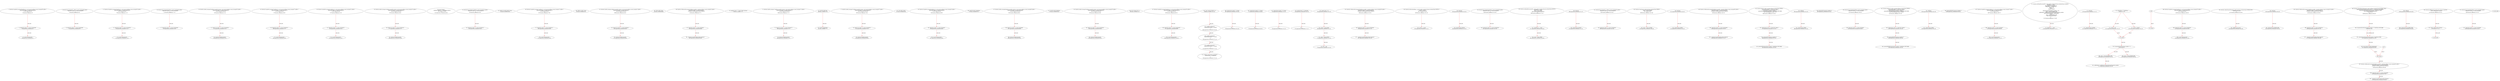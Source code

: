 digraph  {
13 [label="2_ function transferTo_txorigin39(address to, uint amount,address owner_txorigin39) public {\n  require(tx.origin == owner_txorigin39);\n  to.call.value(amount);\n}\n13-function_definition-3-6", method="transferTo_txorigin39(address to,uint amount,address owner_txorigin39)", type_label=function_definition];
29 [label="3_ require(tx.origin == owner_txorigin39);\n29-expression_statement-4-4", method="transferTo_txorigin39(address to,uint amount,address owner_txorigin39)", type_label=expression_statement];
38 [label="4_ to.call.value(amount);\n38-expression_statement-5-5", method="transferTo_txorigin39(address to,uint amount,address owner_txorigin39)", type_label=expression_statement];
53 [label="7_ function bug_txorigin36(  address owner_txorigin36) public{\n        require(tx.origin == owner_txorigin36);\n    }\n53-function_definition-8-10", method="bug_txorigin36(address owner_txorigin36)", type_label=function_definition];
61 [label="8_ require(tx.origin == owner_txorigin36);\n61-expression_statement-9-9", method="bug_txorigin36(address owner_txorigin36)", type_label=expression_statement];
76 [label="11_ function transferTo_txorigin35(address to, uint amount,address owner_txorigin35) public {\n  require(tx.origin == owner_txorigin35);\n  to.call.value(amount);\n}\n76-function_definition-12-15", method="transferTo_txorigin35(address to,uint amount,address owner_txorigin35)", type_label=function_definition];
92 [label="12_ require(tx.origin == owner_txorigin35);\n92-expression_statement-13-13", method="transferTo_txorigin35(address to,uint amount,address owner_txorigin35)", type_label=expression_statement];
101 [label="13_ to.call.value(amount);\n101-expression_statement-14-14", method="transferTo_txorigin35(address to,uint amount,address owner_txorigin35)", type_label=expression_statement];
112 [label="16_ function bug_txorigin40(address owner_txorigin40) public{\n        require(tx.origin == owner_txorigin40);\n    }\n112-function_definition-17-19", method="bug_txorigin40(address owner_txorigin40)", type_label=function_definition];
120 [label="17_ require(tx.origin == owner_txorigin40);\n120-expression_statement-18-18", method="bug_txorigin40(address owner_txorigin40)", type_label=expression_statement];
135 [label="20_ function sendto_txorigin33(address payable receiver, uint amount,address owner_txorigin33) public {\n	require (tx.origin == owner_txorigin33);\n	receiver.transfer(amount);\n}\n135-function_definition-21-24", method="sendto_txorigin33(address payable receiver,uint amount,address owner_txorigin33)", type_label=function_definition];
151 [label="21_ require (tx.origin == owner_txorigin33);\n151-expression_statement-22-22", method="sendto_txorigin33(address payable receiver,uint amount,address owner_txorigin33)", type_label=expression_statement];
160 [label="22_ receiver.transfer(amount);\n160-expression_statement-23-23", method="sendto_txorigin33(address payable receiver,uint amount,address owner_txorigin33)", type_label=expression_statement];
173 [label="25_ function transferTo_txorigin27(address to, uint amount,address owner_txorigin27) public {\n  require(tx.origin == owner_txorigin27);\n  to.call.value(amount);\n}\n173-function_definition-26-29", method="transferTo_txorigin27(address to,uint amount,address owner_txorigin27)", type_label=function_definition];
189 [label="26_ require(tx.origin == owner_txorigin27);\n189-expression_statement-27-27", method="transferTo_txorigin27(address to,uint amount,address owner_txorigin27)", type_label=expression_statement];
198 [label="27_ to.call.value(amount);\n198-expression_statement-28-28", method="transferTo_txorigin27(address to,uint amount,address owner_txorigin27)", type_label=expression_statement];
217 [label="30_ function transferTo_txorigin31(address to, uint amount,address owner_txorigin31) public {\n  require(tx.origin == owner_txorigin31);\n  to.call.value(amount);\n}\n217-function_definition-31-34", method="transferTo_txorigin31(address to,uint amount,address owner_txorigin31)", type_label=function_definition];
233 [label="31_ require(tx.origin == owner_txorigin31);\n233-expression_statement-32-32", method="transferTo_txorigin31(address to,uint amount,address owner_txorigin31)", type_label=expression_statement];
242 [label="32_ to.call.value(amount);\n242-expression_statement-33-33", method="transferTo_txorigin31(address to,uint amount,address owner_txorigin31)", type_label=expression_statement];
261 [label="35_ function sendto_txorigin13(address payable receiver, uint amount,address owner_txorigin13) public {\n	require (tx.origin == owner_txorigin13);\n	receiver.transfer(amount);\n}\n261-function_definition-36-39", method="sendto_txorigin13(address payable receiver,uint amount,address owner_txorigin13)", type_label=function_definition];
277 [label="36_ require (tx.origin == owner_txorigin13);\n277-expression_statement-37-37", method="sendto_txorigin13(address payable receiver,uint amount,address owner_txorigin13)", type_label=expression_statement];
286 [label="37_ receiver.transfer(amount);\n286-expression_statement-38-38", method="sendto_txorigin13(address payable receiver,uint amount,address owner_txorigin13)", type_label=expression_statement];
312 [label="48_ struct Guess {\n        mapping (address => PaidStatus) players;\n        uint guesses_number;\n    }\n312-expression_statement-49-52", method="Guess()", type_label=expression_statement];
325 [label="52_ function bug_txorigin12(address owner_txorigin12) public{\n        require(tx.origin == owner_txorigin12);\n    }\n325-function_definition-53-55", method="bug_txorigin12(address owner_txorigin12)", type_label=function_definition];
333 [label="53_ require(tx.origin == owner_txorigin12);\n333-expression_statement-54-54", method="bug_txorigin12(address owner_txorigin12)", type_label=expression_statement];
342 [label="55_ address payable public owner;\n342-new_variable-56-56", method="", type_label=new_variable];
347 [label="56_ function transferTo_txorigin11(address to, uint amount,address owner_txorigin11) public {\n  require(tx.origin == owner_txorigin11);\n  to.call.value(amount);\n}\n347-function_definition-57-60", method="transferTo_txorigin11(address to,uint amount,address owner_txorigin11)", type_label=function_definition];
363 [label="57_ require(tx.origin == owner_txorigin11);\n363-expression_statement-58-58", method="transferTo_txorigin11(address to,uint amount,address owner_txorigin11)", type_label=expression_statement];
372 [label="58_ to.call.value(amount);\n372-expression_statement-59-59", method="transferTo_txorigin11(address to,uint amount,address owner_txorigin11)", type_label=expression_statement];
381 [label="60_ address public oracle;\n381-new_variable-61-61", method="", type_label=new_variable];
386 [label="61_ function sendto_txorigin1(address payable receiver, uint amount,address owner_txorigin1) public {\n	require (tx.origin == owner_txorigin1);\n	receiver.transfer(amount);\n}\n386-function_definition-62-65", method="sendto_txorigin1(address payable receiver,uint amount,address owner_txorigin1)", type_label=function_definition];
402 [label="62_ require (tx.origin == owner_txorigin1);\n402-expression_statement-63-63", method="sendto_txorigin1(address payable receiver,uint amount,address owner_txorigin1)", type_label=expression_statement];
411 [label="63_ receiver.transfer(amount);\n411-expression_statement-64-64", method="sendto_txorigin1(address payable receiver,uint amount,address owner_txorigin1)", type_label=expression_statement];
418 [label="65_ State public state;\n418-new_variable-66-66", method="", type_label=new_variable];
424 [label="66_ function withdrawAll_txorigin2(address payable _recipient,address owner_txorigin2) public {\n        require(tx.origin == owner_txorigin2);\n        _recipient.transfer(address(this).balance);\n    }\n424-function_definition-67-70", method="withdrawAll_txorigin2(address payable _recipient,address owner_txorigin2)", type_label=function_definition];
436 [label="67_ require(tx.origin == owner_txorigin2);\n436-expression_statement-68-68", method="withdrawAll_txorigin2(address payable _recipient,address owner_txorigin2)", type_label=expression_statement];
445 [label="68_ _recipient.transfer(address(this).balance);\n445-expression_statement-69-69", method="withdrawAll_txorigin2(address payable _recipient,address owner_txorigin2)", type_label=expression_statement];
456 [label="70_ mapping (uint => Guess) public guesses;\n456-new_variable-71-71", method="", type_label=new_variable];
464 [label="71_ function sendto_txorigin17(address payable receiver, uint amount,address owner_txorigin17) public {\n	require (tx.origin == owner_txorigin17);\n	receiver.transfer(amount);\n}\n464-function_definition-72-75", method="sendto_txorigin17(address payable receiver,uint amount,address owner_txorigin17)", type_label=function_definition];
480 [label="72_ require (tx.origin == owner_txorigin17);\n480-expression_statement-73-73", method="sendto_txorigin17(address payable receiver,uint amount,address owner_txorigin17)", type_label=expression_statement];
489 [label="73_ receiver.transfer(amount);\n489-expression_statement-74-74", method="sendto_txorigin17(address payable receiver,uint amount,address owner_txorigin17)", type_label=expression_statement];
496 [label="75_ uint256 public bet;\n496-new_variable-76-76", method="", type_label=new_variable];
501 [label="76_ uint256 splitJackpot;\n501-new_variable-77-77", method="", type_label=new_variable];
505 [label="77_ function sendto_txorigin37(address payable receiver, uint amount,address owner_txorigin37) public {\n	require (tx.origin == owner_txorigin37);\n	receiver.transfer(amount);\n}\n505-function_definition-78-81", method="sendto_txorigin37(address payable receiver,uint amount,address owner_txorigin37)", type_label=function_definition];
521 [label="78_ require (tx.origin == owner_txorigin37);\n521-expression_statement-79-79", method="sendto_txorigin37(address payable receiver,uint amount,address owner_txorigin37)", type_label=expression_statement];
530 [label="79_ receiver.transfer(amount);\n530-expression_statement-80-80", method="sendto_txorigin37(address payable receiver,uint amount,address owner_txorigin37)", type_label=expression_statement];
537 [label="81_ uint public result;\n537-new_variable-82-82", method="", type_label=new_variable];
542 [label="82_ function transferTo_txorigin3(address to, uint amount,address owner_txorigin3) public {\n  require(tx.origin == owner_txorigin3);\n  to.call.value(amount);\n}\n542-function_definition-83-86", method="transferTo_txorigin3(address to,uint amount,address owner_txorigin3)", type_label=function_definition];
558 [label="83_ require(tx.origin == owner_txorigin3);\n558-expression_statement-84-84", method="transferTo_txorigin3(address to,uint amount,address owner_txorigin3)", type_label=expression_statement];
567 [label="84_ to.call.value(amount);\n567-expression_statement-85-85", method="transferTo_txorigin3(address to,uint amount,address owner_txorigin3)", type_label=expression_statement];
576 [label="86_ uint256 public initialPrice;\n576-new_variable-87-87", method="", type_label=new_variable];
581 [label="87_ function sendto_txorigin9(address payable receiver, uint amount,address owner_txorigin9) public {\n	require (tx.origin == owner_txorigin9);\n	receiver.transfer(amount);\n}\n581-function_definition-88-91", method="sendto_txorigin9(address payable receiver,uint amount,address owner_txorigin9)", type_label=function_definition];
597 [label="88_ require (tx.origin == owner_txorigin9);\n597-expression_statement-89-89", method="sendto_txorigin9(address payable receiver,uint amount,address owner_txorigin9)", type_label=expression_statement];
606 [label="89_ receiver.transfer(amount);\n606-expression_statement-90-90", method="sendto_txorigin9(address payable receiver,uint amount,address owner_txorigin9)", type_label=expression_statement];
613 [label="91_ uint256 public finalPrice;\n613-new_variable-92-92", method="", type_label=new_variable];
618 [label="92_ function sendto_txorigin25(address payable receiver, uint amount,address owner_txorigin25) public {\n	require (tx.origin == owner_txorigin25);\n	receiver.transfer(amount);\n}\n618-function_definition-93-96", method="sendto_txorigin25(address payable receiver,uint amount,address owner_txorigin25)", type_label=function_definition];
634 [label="93_ require (tx.origin == owner_txorigin25);\n634-expression_statement-94-94", method="sendto_txorigin25(address payable receiver,uint amount,address owner_txorigin25)", type_label=expression_statement];
643 [label="94_ receiver.transfer(amount);\n643-expression_statement-95-95", method="sendto_txorigin25(address payable receiver,uint amount,address owner_txorigin25)", type_label=expression_statement];
650 [label="96_ uint constant UP = 1;\n650-new_variable-97-97", method="", type_label=new_variable];
655 [label="97_ function transferTo_txorigin19(address to, uint amount,address owner_txorigin19) public {\n  require(tx.origin == owner_txorigin19);\n  to.call.value(amount);\n}\n655-function_definition-98-101", method="transferTo_txorigin19(address to,uint amount,address owner_txorigin19)", type_label=function_definition];
671 [label="98_ require(tx.origin == owner_txorigin19);\n671-expression_statement-99-99", method="transferTo_txorigin19(address to,uint amount,address owner_txorigin19)", type_label=expression_statement];
680 [label="99_ to.call.value(amount);\n680-expression_statement-100-100", method="transferTo_txorigin19(address to,uint amount,address owner_txorigin19)", type_label=expression_statement];
689 [label="101_ uint constant DOWN = 0;\n689-new_variable-102-102", method="", type_label=new_variable];
694 [label="102_ modifier byPlayer(){\n        require(msg.sender != oracle);\n        _;\n    }\n694-expression_statement-103-106", method="", type_label=expression_statement];
697 [label="103_ require(msg.sender != oracle);\n697-expression_statement-104-104", method="", type_label=expression_statement];
706 [label="104_ _;\n706-expression_statement-105-105", method="", type_label=expression_statement];
708 [label="106_ modifier byOwner(){\n        require(msg.sender == owner);\n        _;\n    }\n708-expression_statement-107-110", method="", type_label=expression_statement];
711 [label="107_ require(msg.sender == owner);\n711-expression_statement-108-108", method="", type_label=expression_statement];
720 [label="108_ _;\n720-expression_statement-109-109", method="", type_label=expression_statement];
722 [label="110_ modifier byOracle(){\n        require(msg.sender == oracle);\n        _;\n    }\n722-expression_statement-111-114", method="", type_label=expression_statement];
725 [label="111_ require(msg.sender == oracle);\n725-expression_statement-112-112", method="", type_label=expression_statement];
734 [label="112_ _;\n734-expression_statement-113-113", method="", type_label=expression_statement];
736 [label="114_ modifier inState(State expected) {\n        require(state == expected);\n        _;\n    }\n736-expression_statement-115-118", method="", type_label=expression_statement];
744 [label="115_ require(state == expected);\n744-expression_statement-116-116", method="", type_label=expression_statement];
751 [label="116_ _;\n751-expression_statement-117-117", method="", type_label=expression_statement];
759 [label="119_ require(_bet > 0);\n759-expression_statement-120-120", method="", type_label=expression_statement];
766 [label="120_ owner = msg.sender;\n766-expression_statement-121-121", method="", type_label=expression_statement];
772 [label="121_ state = State.SETUP;\n772-expression_statement-122-122", method="", type_label=expression_statement];
778 [label="122_ bet = _bet;\n778-expression_statement-123-123", method="", type_label=expression_statement];
786 [label="125_ function withdrawAll_txorigin26(address payable _recipient,address owner_txorigin26) public {\n        require(tx.origin == owner_txorigin26);\n        _recipient.transfer(address(this).balance);\n    }\n786-function_definition-126-129", method="withdrawAll_txorigin26(address payable _recipient,address owner_txorigin26)", type_label=function_definition];
798 [label="126_ require(tx.origin == owner_txorigin26);\n798-expression_statement-127-127", method="withdrawAll_txorigin26(address payable _recipient,address owner_txorigin26)", type_label=expression_statement];
807 [label="127_ _recipient.transfer(address(this).balance);\n807-expression_statement-128-128", method="withdrawAll_txorigin26(address payable _recipient,address owner_txorigin26)", type_label=expression_statement];
818 [label="129_ function setOracle(address _oracle) public payable byOwner inState(State.SETUP) {\n        oracle = _oracle;\n        emit OracleSet(oracle);\n    }\n818-function_definition-130-133", method="setOracle(address _oracle)", type_label=function_definition];
826 [label="129_ byOwner\n826-expression_statement-130-130", method="setOracle(address _oracle)", type_label=expression_statement];
828 [label="129_ inState(State.SETUP)\n828-expression_statement-130-130", method="setOracle(address _oracle)", type_label=expression_statement];
835 [label="130_ oracle = _oracle;\n835-expression_statement-131-131", method="setOracle(address _oracle)", type_label=expression_statement];
843 [label="133_ function bug_txorigin20(address owner_txorigin20) public{\n        require(tx.origin == owner_txorigin20);\n    }\n843-function_definition-134-136", method="bug_txorigin20(address owner_txorigin20)", type_label=function_definition];
851 [label="134_ require(tx.origin == owner_txorigin20);\n851-expression_statement-135-135", method="bug_txorigin20(address owner_txorigin20)", type_label=expression_statement];
860 [label="136_ function setInitialPrice(uint256 _value) public payable byOracle inState(State.SETUP) {\n        initialPrice = _value;\n        state = State.OPEN;\n        emit GameOpened(initialPrice);\n    }\n860-function_definition-137-141", method="setInitialPrice(uint256 _value)", type_label=function_definition];
868 [label="136_ byOracle\n868-expression_statement-137-137", method="setInitialPrice(uint256 _value)", type_label=expression_statement];
870 [label="136_ inState(State.SETUP)\n870-expression_statement-137-137", method="setInitialPrice(uint256 _value)", type_label=expression_statement];
877 [label="137_ initialPrice = _value;\n877-expression_statement-138-138", method="setInitialPrice(uint256 _value)", type_label=expression_statement];
881 [label="138_ state = State.OPEN;\n881-expression_statement-139-139", method="setInitialPrice(uint256 _value)", type_label=expression_statement];
891 [label="141_ function bug_txorigin32(  address owner_txorigin32) public{\n        require(tx.origin == owner_txorigin32);\n    }\n891-function_definition-142-144", method="bug_txorigin32(address owner_txorigin32)", type_label=function_definition];
899 [label="142_ require(tx.origin == owner_txorigin32);\n899-expression_statement-143-143", method="bug_txorigin32(address owner_txorigin32)", type_label=expression_statement];
908 [label="144_ function closeGame() public byOwner inState(State.OPEN){\n        state = State.CLOSED;\n        emit GameClosed();\n    }\n908-function_definition-145-148", method="closeGame()", type_label=function_definition];
911 [label="144_ byOwner\n911-expression_statement-145-145", method="closeGame()", type_label=expression_statement];
913 [label="144_ inState(State.OPEN)\n913-expression_statement-145-145", method="closeGame()", type_label=expression_statement];
920 [label="145_ state = State.CLOSED;\n920-expression_statement-146-146", method="closeGame()", type_label=expression_statement];
928 [label="148_ function withdrawAll_txorigin38(address payable _recipient,address owner_txorigin38) public {\n        require(tx.origin == owner_txorigin38);\n        _recipient.transfer(address(this).balance);\n    }\n928-function_definition-149-152", method="withdrawAll_txorigin38(address payable _recipient,address owner_txorigin38)", type_label=function_definition];
940 [label="149_ require(tx.origin == owner_txorigin38);\n940-expression_statement-150-150", method="withdrawAll_txorigin38(address payable _recipient,address owner_txorigin38)", type_label=expression_statement];
949 [label="150_ _recipient.transfer(address(this).balance);\n949-expression_statement-151-151", method="withdrawAll_txorigin38(address payable _recipient,address owner_txorigin38)", type_label=expression_statement];
960 [label="152_ function betUp() public payable byPlayer inState(State.OPEN){\n        require(msg.value == (bet*0.001 ether));\n        guesses[UP].guesses_number++;\n        guesses[UP].players[msg.sender] = PaidStatus.NOT_PAID;\n        emit PlayerBet(msg.sender, UP);\n    }\n960-function_definition-153-158", method="betUp()", type_label=function_definition];
964 [label="152_ byPlayer\n964-expression_statement-153-153", method="betUp()", type_label=expression_statement];
966 [label="152_ inState(State.OPEN)\n966-expression_statement-153-153", method="betUp()", type_label=expression_statement];
973 [label="153_ require(msg.value == (bet*0.001 ether));\n973-expression_statement-154-154", method="betUp()", type_label=expression_statement];
986 [label="154_ guesses[UP].guesses_number++;\n986-expression_statement-155-155", method="betUp()", type_label=expression_statement];
987 [label="154_ guesses[UP].guesses_number++\n987-expression_statement-155-155", method="betUp()", type_label=expression_statement];
993 [label="155_ guesses[UP].players[msg.sender] = PaidStatus.NOT_PAID;\n993-expression_statement-156-156", method="betUp()", type_label=expression_statement];
1015 [label="158_ function bug_txorigin4(address owner_txorigin4) public{\n        require(tx.origin == owner_txorigin4);\n    }\n1015-function_definition-159-161", method="bug_txorigin4(address owner_txorigin4)", type_label=function_definition];
1023 [label="159_ require(tx.origin == owner_txorigin4);\n1023-expression_statement-160-160", method="bug_txorigin4(address owner_txorigin4)", type_label=expression_statement];
1032 [label="161_ function betDown() public payable byPlayer inState(State.OPEN){\n        require(msg.value == (bet*0.001 ether));\n        guesses[DOWN].guesses_number++;\n        guesses[DOWN].players[msg.sender] = PaidStatus.NOT_PAID;\n        emit PlayerBet(msg.sender, DOWN);\n    }\n1032-function_definition-162-167", method="betDown()", type_label=function_definition];
1036 [label="161_ byPlayer\n1036-expression_statement-162-162", method="betDown()", type_label=expression_statement];
1038 [label="161_ inState(State.OPEN)\n1038-expression_statement-162-162", method="betDown()", type_label=expression_statement];
1045 [label="162_ require(msg.value == (bet*0.001 ether));\n1045-expression_statement-163-163", method="betDown()", type_label=expression_statement];
1058 [label="163_ guesses[DOWN].guesses_number++;\n1058-expression_statement-164-164", method="betDown()", type_label=expression_statement];
1059 [label="163_ guesses[DOWN].guesses_number++\n1059-expression_statement-164-164", method="betDown()", type_label=expression_statement];
1065 [label="164_ guesses[DOWN].players[msg.sender] = PaidStatus.NOT_PAID;\n1065-expression_statement-165-165", method="betDown()", type_label=expression_statement];
1087 [label="167_ function transferTo_txorigin7(address to, uint amount,address owner_txorigin7) public {\n  require(tx.origin == owner_txorigin7);\n  to.call.value(amount);\n}\n1087-function_definition-168-171", method="transferTo_txorigin7(address to,uint amount,address owner_txorigin7)", type_label=function_definition];
1103 [label="168_ require(tx.origin == owner_txorigin7);\n1103-expression_statement-169-169", method="transferTo_txorigin7(address to,uint amount,address owner_txorigin7)", type_label=expression_statement];
1112 [label="169_ to.call.value(amount);\n1112-expression_statement-170-170", method="transferTo_txorigin7(address to,uint amount,address owner_txorigin7)", type_label=expression_statement];
1121 [label="171_ function setFinalPrice(uint256 _value) public payable byOracle inState(State.CLOSED) {\n        finalPrice = _value;\n        emit FinalPriceSet(finalPrice);\n        if(finalPrice > initialPrice){\n            result = UP;\n        }else{\n            result = DOWN;\n        }\n        if(guesses[result].guesses_number > 0){\n            state = State.PLAYERS_WIN;\n            splitJackpot = getBalance()/guesses[result].guesses_number;\n            emit PlayersWin(result, splitJackpot);\n        }else{\n            state = State.OWNER_WIN;\n            emit OwnerWins(owner);\n        }\n    }\n1121-function_definition-172-188", method="setFinalPrice(uint256 _value)", type_label=function_definition];
1129 [label="171_ byOracle\n1129-expression_statement-172-172", method="setFinalPrice(uint256 _value)", type_label=expression_statement];
1131 [label="171_ inState(State.CLOSED)\n1131-expression_statement-172-172", method="setFinalPrice(uint256 _value)", type_label=expression_statement];
1138 [label="172_ finalPrice = _value;\n1138-expression_statement-173-173", method="setFinalPrice(uint256 _value)", type_label=expression_statement];
1146 [label="174_ if_finalPrice > initialPrice\n1146-if-175-179", method="setFinalPrice(uint256 _value)", type_label=if];
2543 [label="174_ end_if", method="setFinalPrice(uint256 _value)", type_label=end_if];
1151 [label="175_ result = UP;\n1151-expression_statement-176-176", method="setFinalPrice(uint256 _value)", type_label=expression_statement];
1156 [label="177_ result = DOWN;\n1156-expression_statement-178-178", method="setFinalPrice(uint256 _value)", type_label=expression_statement];
1160 [label="179_ if_guesses[result].guesses_number > 0\n1160-if-180-187", method="setFinalPrice(uint256 _value)", type_label=if];
2557 [label="179_ end_if", method="setFinalPrice(uint256 _value)", type_label=end_if];
1169 [label="180_ state = State.PLAYERS_WIN;\n1169-expression_statement-181-181", method="setFinalPrice(uint256 _value)", type_label=expression_statement];
1175 [label="181_ splitJackpot = getBalance()/guesses[result].guesses_number;\n1175-expression_statement-182-182", method="setFinalPrice(uint256 _value)", type_label=expression_statement];
1193 [label="184_ state = State.OWNER_WIN;\n1193-expression_statement-185-185", method="setFinalPrice(uint256 _value)", type_label=expression_statement];
1203 [label="188_ function transferTo_txorigin23(address to, uint amount,address owner_txorigin23) public {\n  require(tx.origin == owner_txorigin23);\n  to.call.value(amount);\n}\n1203-function_definition-189-192", method="transferTo_txorigin23(address to,uint amount,address owner_txorigin23)", type_label=function_definition];
1219 [label="189_ require(tx.origin == owner_txorigin23);\n1219-expression_statement-190-190", method="transferTo_txorigin23(address to,uint amount,address owner_txorigin23)", type_label=expression_statement];
1228 [label="190_ to.call.value(amount);\n1228-expression_statement-191-191", method="transferTo_txorigin23(address to,uint amount,address owner_txorigin23)", type_label=expression_statement];
1237 [label="192_ function collectOwnerWinnings() public byOwner inState(State.OWNER_WIN){\n        selfdestruct(owner);\n    }\n1237-function_definition-193-195", method="collectOwnerWinnings()", type_label=function_definition];
1240 [label="192_ byOwner\n1240-expression_statement-193-193", method="collectOwnerWinnings()", type_label=expression_statement];
1242 [label="192_ inState(State.OWNER_WIN)\n1242-expression_statement-193-193", method="collectOwnerWinnings()", type_label=expression_statement];
1249 [label="193_ selfdestruct(owner);\n1249-expression_statement-194-194", method="collectOwnerWinnings()", type_label=expression_statement];
1254 [label="195_ function withdrawAll_txorigin14(address payable _recipient,address owner_txorigin14) public {\n        require(tx.origin == owner_txorigin14);\n        _recipient.transfer(address(this).balance);\n    }\n1254-function_definition-196-199", method="withdrawAll_txorigin14(address payable _recipient,address owner_txorigin14)", type_label=function_definition];
1266 [label="196_ require(tx.origin == owner_txorigin14);\n1266-expression_statement-197-197", method="withdrawAll_txorigin14(address payable _recipient,address owner_txorigin14)", type_label=expression_statement];
1275 [label="197_ _recipient.transfer(address(this).balance);\n1275-expression_statement-198-198", method="withdrawAll_txorigin14(address payable _recipient,address owner_txorigin14)", type_label=expression_statement];
1286 [label="199_ function collectPlayerWinnings() public byPlayer inState(State.PLAYERS_WIN){\n        if(guesses[result].players[msg.sender] == PaidStatus.NOT_PAID){\n            guesses[result].players[msg.sender] = PaidStatus.PAID;\n            msg.sender.transfer(splitJackpot);\n        } else revert();\n    }\n1286-function_definition-200-205", method="collectPlayerWinnings()", type_label=function_definition];
1289 [label="199_ byPlayer\n1289-expression_statement-200-200", method="collectPlayerWinnings()", type_label=expression_statement];
1291 [label="199_ inState(State.PLAYERS_WIN)\n1291-expression_statement-200-200", method="collectPlayerWinnings()", type_label=expression_statement];
1298 [label="200_ if_guesses[result].players[msg.sender] == PaidStatus.NOT_PAID\n1298-if-201-204", method="collectPlayerWinnings()", type_label=if];
2695 [label="200_ end_if", method="collectPlayerWinnings()", type_label=end_if];
1313 [label="201_ guesses[result].players[msg.sender] = PaidStatus.PAID;\n1313-expression_statement-202-202", method="collectPlayerWinnings()", type_label=expression_statement];
1327 [label="202_ msg.sender.transfer(splitJackpot);\n1327-expression_statement-203-203", method="collectPlayerWinnings()", type_label=expression_statement];
1338 [label="205_ function withdrawAll_txorigin30(address payable _recipient,address owner_txorigin30) public {\n        require(tx.origin == owner_txorigin30);\n        _recipient.transfer(address(this).balance);\n    }\n1338-function_definition-206-209", method="withdrawAll_txorigin30(address payable _recipient,address owner_txorigin30)", type_label=function_definition];
1350 [label="206_ require(tx.origin == owner_txorigin30);\n1350-expression_statement-207-207", method="withdrawAll_txorigin30(address payable _recipient,address owner_txorigin30)", type_label=expression_statement];
1359 [label="207_ _recipient.transfer(address(this).balance);\n1359-expression_statement-208-208", method="withdrawAll_txorigin30(address payable _recipient,address owner_txorigin30)", type_label=expression_statement];
1370 [label="209_ function getBalance() private view returns (uint256){\n        return address(this).balance;\n    }\n1370-function_definition-210-212", method="getBalance()", type_label=function_definition];
1379 [label="210_ return address(this).balance;\n1379-return-211-211", method="getBalance()", type_label=return];
1385 [label="212_ function bug_txorigin8(address owner_txorigin8) public{\n        require(tx.origin == owner_txorigin8);\n    }\n1385-function_definition-213-215", method="bug_txorigin8(address owner_txorigin8)", type_label=function_definition];
1393 [label="213_ require(tx.origin == owner_txorigin8);\n1393-expression_statement-214-214", method="bug_txorigin8(address owner_txorigin8)", type_label=expression_statement];
1 [label="0_ start_node", method="", type_label=start];
2 [label="0_ exit_node", method="", type_label=exit];
1199;
1337;
13 -> 29  [color=red, controlflow_type=next_line, edge_type=CFG_edge, key=0, label=next_line];
29 -> 38  [color=red, controlflow_type=next_line, edge_type=CFG_edge, key=0, label=next_line];
53 -> 61  [color=red, controlflow_type=next_line, edge_type=CFG_edge, key=0, label=next_line];
76 -> 92  [color=red, controlflow_type=next_line, edge_type=CFG_edge, key=0, label=next_line];
92 -> 101  [color=red, controlflow_type=next_line, edge_type=CFG_edge, key=0, label=next_line];
112 -> 120  [color=red, controlflow_type=next_line, edge_type=CFG_edge, key=0, label=next_line];
135 -> 151  [color=red, controlflow_type=next_line, edge_type=CFG_edge, key=0, label=next_line];
151 -> 160  [color=red, controlflow_type=next_line, edge_type=CFG_edge, key=0, label=next_line];
173 -> 189  [color=red, controlflow_type=next_line, edge_type=CFG_edge, key=0, label=next_line];
189 -> 198  [color=red, controlflow_type=next_line, edge_type=CFG_edge, key=0, label=next_line];
217 -> 233  [color=red, controlflow_type=next_line, edge_type=CFG_edge, key=0, label=next_line];
233 -> 242  [color=red, controlflow_type=next_line, edge_type=CFG_edge, key=0, label=next_line];
261 -> 277  [color=red, controlflow_type=next_line, edge_type=CFG_edge, key=0, label=next_line];
277 -> 286  [color=red, controlflow_type=next_line, edge_type=CFG_edge, key=0, label=next_line];
325 -> 333  [color=red, controlflow_type=next_line, edge_type=CFG_edge, key=0, label=next_line];
347 -> 363  [color=red, controlflow_type=next_line, edge_type=CFG_edge, key=0, label=next_line];
363 -> 372  [color=red, controlflow_type=next_line, edge_type=CFG_edge, key=0, label=next_line];
386 -> 402  [color=red, controlflow_type=next_line, edge_type=CFG_edge, key=0, label=next_line];
402 -> 411  [color=red, controlflow_type=next_line, edge_type=CFG_edge, key=0, label=next_line];
424 -> 436  [color=red, controlflow_type=next_line, edge_type=CFG_edge, key=0, label=next_line];
436 -> 445  [color=red, controlflow_type=next_line, edge_type=CFG_edge, key=0, label=next_line];
464 -> 480  [color=red, controlflow_type=next_line, edge_type=CFG_edge, key=0, label=next_line];
480 -> 489  [color=red, controlflow_type=next_line, edge_type=CFG_edge, key=0, label=next_line];
496 -> 501  [color=red, controlflow_type=next_line, edge_type=CFG_edge, key=0, label=next_line];
505 -> 521  [color=red, controlflow_type=next_line, edge_type=CFG_edge, key=0, label=next_line];
521 -> 530  [color=red, controlflow_type=next_line, edge_type=CFG_edge, key=0, label=next_line];
542 -> 558  [color=red, controlflow_type=next_line, edge_type=CFG_edge, key=0, label=next_line];
558 -> 567  [color=red, controlflow_type=next_line, edge_type=CFG_edge, key=0, label=next_line];
581 -> 597  [color=red, controlflow_type=next_line, edge_type=CFG_edge, key=0, label=next_line];
597 -> 606  [color=red, controlflow_type=next_line, edge_type=CFG_edge, key=0, label=next_line];
618 -> 634  [color=red, controlflow_type=next_line, edge_type=CFG_edge, key=0, label=next_line];
634 -> 643  [color=red, controlflow_type=next_line, edge_type=CFG_edge, key=0, label=next_line];
655 -> 671  [color=red, controlflow_type=next_line, edge_type=CFG_edge, key=0, label=next_line];
671 -> 680  [color=red, controlflow_type=next_line, edge_type=CFG_edge, key=0, label=next_line];
689 -> 694  [color=red, controlflow_type=next_line, edge_type=CFG_edge, key=0, label=next_line];
694 -> 708  [color=red, controlflow_type=next_line, edge_type=CFG_edge, key=0, label=next_line];
697 -> 706  [color=red, controlflow_type=next_line, edge_type=CFG_edge, key=0, label=next_line];
708 -> 722  [color=red, controlflow_type=next_line, edge_type=CFG_edge, key=0, label=next_line];
711 -> 720  [color=red, controlflow_type=next_line, edge_type=CFG_edge, key=0, label=next_line];
722 -> 736  [color=red, controlflow_type=next_line, edge_type=CFG_edge, key=0, label=next_line];
725 -> 734  [color=red, controlflow_type=next_line, edge_type=CFG_edge, key=0, label=next_line];
744 -> 751  [color=red, controlflow_type=next_line, edge_type=CFG_edge, key=0, label=next_line];
759 -> 766  [color=red, controlflow_type=next_line, edge_type=CFG_edge, key=0, label=next_line];
766 -> 772  [color=red, controlflow_type=next_line, edge_type=CFG_edge, key=0, label=next_line];
772 -> 778  [color=red, controlflow_type=next_line, edge_type=CFG_edge, key=0, label=next_line];
786 -> 798  [color=red, controlflow_type=next_line, edge_type=CFG_edge, key=0, label=next_line];
798 -> 807  [color=red, controlflow_type=next_line, edge_type=CFG_edge, key=0, label=next_line];
818 -> 835  [color=red, controlflow_type=next_line, edge_type=CFG_edge, key=0, label=next_line];
826 -> 828  [color=red, controlflow_type=next_line, edge_type=CFG_edge, key=0, label=next_line];
843 -> 851  [color=red, controlflow_type=next_line, edge_type=CFG_edge, key=0, label=next_line];
860 -> 877  [color=red, controlflow_type=next_line, edge_type=CFG_edge, key=0, label=next_line];
868 -> 870  [color=red, controlflow_type=next_line, edge_type=CFG_edge, key=0, label=next_line];
877 -> 881  [color=red, controlflow_type=next_line, edge_type=CFG_edge, key=0, label=next_line];
891 -> 899  [color=red, controlflow_type=next_line, edge_type=CFG_edge, key=0, label=next_line];
908 -> 920  [color=red, controlflow_type=next_line, edge_type=CFG_edge, key=0, label=next_line];
911 -> 913  [color=red, controlflow_type=next_line, edge_type=CFG_edge, key=0, label=next_line];
928 -> 940  [color=red, controlflow_type=next_line, edge_type=CFG_edge, key=0, label=next_line];
940 -> 949  [color=red, controlflow_type=next_line, edge_type=CFG_edge, key=0, label=next_line];
960 -> 973  [color=red, controlflow_type=next_line, edge_type=CFG_edge, key=0, label=next_line];
964 -> 966  [color=red, controlflow_type=next_line, edge_type=CFG_edge, key=0, label=next_line];
973 -> 986  [color=red, controlflow_type=next_line, edge_type=CFG_edge, key=0, label=next_line];
986 -> 993  [color=red, controlflow_type=next_line, edge_type=CFG_edge, key=0, label=next_line];
1015 -> 1023  [color=red, controlflow_type=next_line, edge_type=CFG_edge, key=0, label=next_line];
1032 -> 1045  [color=red, controlflow_type=next_line, edge_type=CFG_edge, key=0, label=next_line];
1036 -> 1038  [color=red, controlflow_type=next_line, edge_type=CFG_edge, key=0, label=next_line];
1045 -> 1058  [color=red, controlflow_type=next_line, edge_type=CFG_edge, key=0, label=next_line];
1058 -> 1065  [color=red, controlflow_type=next_line, edge_type=CFG_edge, key=0, label=next_line];
1087 -> 1103  [color=red, controlflow_type=next_line, edge_type=CFG_edge, key=0, label=next_line];
1103 -> 1112  [color=red, controlflow_type=next_line, edge_type=CFG_edge, key=0, label=next_line];
1121 -> 1138  [color=red, controlflow_type=next_line, edge_type=CFG_edge, key=0, label=next_line];
1129 -> 1131  [color=red, controlflow_type=next_line, edge_type=CFG_edge, key=0, label=next_line];
1146 -> 1151  [color=red, controlflow_type=pos_next, edge_type=CFG_edge, key=0, label=pos_next];
1146 -> 1156  [color=red, controlflow_type=neg_next, edge_type=CFG_edge, key=0, label=neg_next];
2543 -> 1160  [color=red, controlflow_type=next_line, edge_type=CFG_edge, key=0, label=next_line];
1151 -> 2543  [color=red, controlflow_type=end_if, edge_type=CFG_edge, key=0, label=end_if];
1156 -> 2543  [color=red, controlflow_type=end_if, edge_type=CFG_edge, key=0, label=end_if];
1160 -> 1169  [color=red, controlflow_type=pos_next, edge_type=CFG_edge, key=0, label=pos_next];
1160 -> 1193  [color=red, controlflow_type=neg_next, edge_type=CFG_edge, key=0, label=neg_next];
1169 -> 1175  [color=red, controlflow_type=next_line, edge_type=CFG_edge, key=0, label=next_line];
1203 -> 1219  [color=red, controlflow_type=next_line, edge_type=CFG_edge, key=0, label=next_line];
1219 -> 1228  [color=red, controlflow_type=next_line, edge_type=CFG_edge, key=0, label=next_line];
1237 -> 1249  [color=red, controlflow_type=next_line, edge_type=CFG_edge, key=0, label=next_line];
1240 -> 1242  [color=red, controlflow_type=next_line, edge_type=CFG_edge, key=0, label=next_line];
1254 -> 1266  [color=red, controlflow_type=next_line, edge_type=CFG_edge, key=0, label=next_line];
1266 -> 1275  [color=red, controlflow_type=next_line, edge_type=CFG_edge, key=0, label=next_line];
1286 -> 1298  [color=red, controlflow_type=next_line, edge_type=CFG_edge, key=0, label=next_line];
1289 -> 1291  [color=red, controlflow_type=next_line, edge_type=CFG_edge, key=0, label=next_line];
1298 -> 1313  [color=red, controlflow_type=pos_next, edge_type=CFG_edge, key=0, label=pos_next];
1298 -> 1313  [color=red, controlflow_type=neg_next, edge_type=CFG_edge, key=1, label=neg_next];
2695 -> 1338  [color=red, controlflow_type=next_line, edge_type=CFG_edge, key=0, label=next_line];
1313 -> 1327  [color=red, controlflow_type=next_line, edge_type=CFG_edge, key=0, label=next_line];
1327 -> 2695  [color=red, controlflow_type=end_if, edge_type=CFG_edge, key=0, label=end_if];
1338 -> 1350  [color=red, controlflow_type=next_line, edge_type=CFG_edge, key=0, label=next_line];
1350 -> 1359  [color=red, controlflow_type=next_line, edge_type=CFG_edge, key=0, label=next_line];
1370 -> 1379  [color=red, controlflow_type=next_line, edge_type=CFG_edge, key=0, label=next_line];
1379 -> 2  [color=red, controlflow_type=return_exit, edge_type=CFG_edge, key=0, label=return_exit];
1385 -> 1393  [color=red, controlflow_type=next_line, edge_type=CFG_edge, key=0, label=next_line];
1199 -> 2557  [color=red, controlflow_type=end_if, edge_type=CFG_edge, key=0, label=end_if];
1337 -> 2695  [color=red, controlflow_type=end_if, edge_type=CFG_edge, key=0, label=end_if];
}

